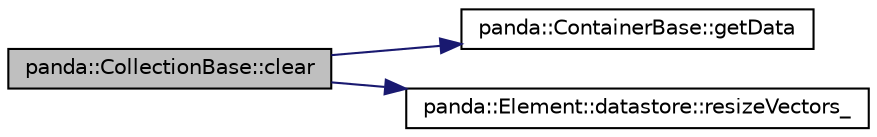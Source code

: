 digraph G
{
  edge [fontname="Helvetica",fontsize="10",labelfontname="Helvetica",labelfontsize="10"];
  node [fontname="Helvetica",fontsize="10",shape=record];
  rankdir=LR;
  Node1 [label="panda::CollectionBase::clear",height=0.2,width=0.4,color="black", fillcolor="grey75", style="filled" fontcolor="black"];
  Node1 -> Node2 [color="midnightblue",fontsize="10",style="solid"];
  Node2 [label="panda::ContainerBase::getData",height=0.2,width=0.4,color="black", fillcolor="white", style="filled",URL="$classpanda_1_1ContainerBase.html#adbb8e159edc835222dc6485291d3830d"];
  Node1 -> Node3 [color="midnightblue",fontsize="10",style="solid"];
  Node3 [label="panda::Element::datastore::resizeVectors_",height=0.2,width=0.4,color="black", fillcolor="white", style="filled",URL="$structpanda_1_1Element_1_1datastore.html#a4696a188a70355c43a5482f895433230",tooltip="Override when there are vector members."];
}
